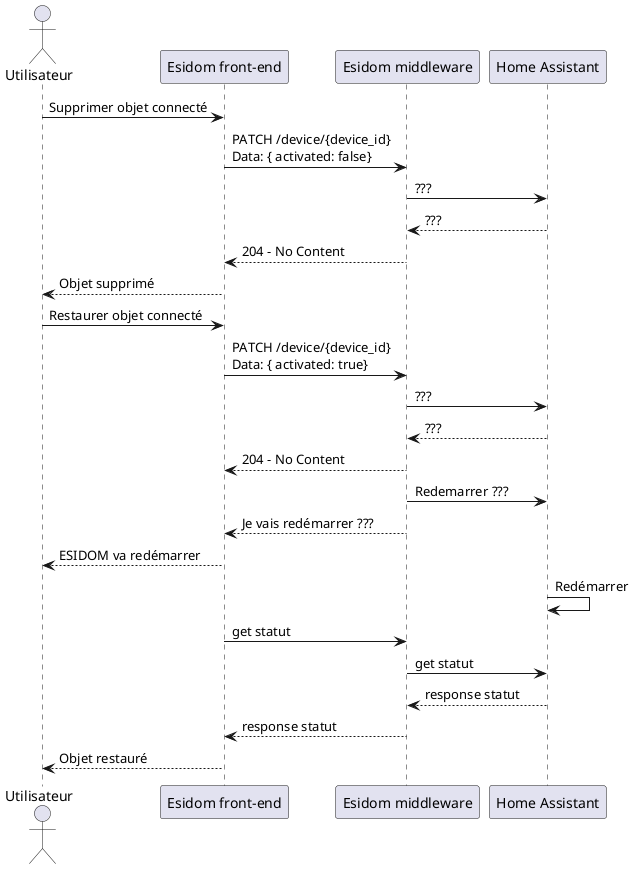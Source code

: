 @startuml désappairer

actor "Utilisateur" as u
participant "Esidom front-end" as fe
participant "Esidom middleware" as m
participant "Home Assistant" as ha

u -> fe: Supprimer objet connecté
fe -> m: PATCH /device/{device_id}\nData: { activated: false}
m -> ha: ???
ha --> m: ???
m --> fe: 204 - No Content
fe --> u: Objet supprimé

u -> fe: Restaurer objet connecté
fe -> m: PATCH /device/{device_id}\nData: { activated: true}
m -> ha: ???
ha --> m: ???
m --> fe: 204 - No Content
m -> ha: Redemarrer ???
m --> fe: Je vais redémarrer ???
fe --> u: ESIDOM va redémarrer
ha -> ha: Redémarrer
fe -> m: get statut
m -> ha: get statut
ha --> m: response statut
m --> fe: response statut
fe --> u: Objet restauré

@enduml